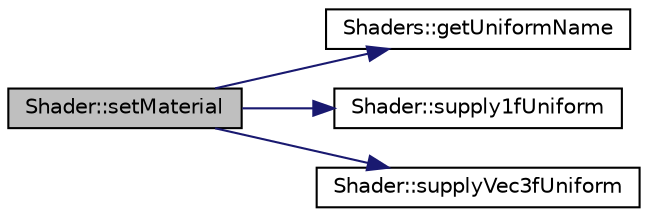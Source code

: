 digraph "Shader::setMaterial"
{
 // INTERACTIVE_SVG=YES
 // LATEX_PDF_SIZE
  edge [fontname="Helvetica",fontsize="10",labelfontname="Helvetica",labelfontsize="10"];
  node [fontname="Helvetica",fontsize="10",shape=record];
  rankdir="LR";
  Node1 [label="Shader::setMaterial",height=0.2,width=0.4,color="black", fillcolor="grey75", style="filled", fontcolor="black",tooltip=" "];
  Node1 -> Node2 [color="midnightblue",fontsize="10",style="solid",fontname="Helvetica"];
  Node2 [label="Shaders::getUniformName",height=0.2,width=0.4,color="black", fillcolor="white", style="filled",URL="$d7/da2/namespace_shaders.html#a25a80e81a8051ed31ecab4ed167b0be8",tooltip=" "];
  Node1 -> Node3 [color="midnightblue",fontsize="10",style="solid",fontname="Helvetica"];
  Node3 [label="Shader::supply1fUniform",height=0.2,width=0.4,color="black", fillcolor="white", style="filled",URL="$d1/d51/class_shader.html#af7b2edf38072fea1836082ab8c6cfbc8",tooltip=" "];
  Node1 -> Node4 [color="midnightblue",fontsize="10",style="solid",fontname="Helvetica"];
  Node4 [label="Shader::supplyVec3fUniform",height=0.2,width=0.4,color="black", fillcolor="white", style="filled",URL="$d1/d51/class_shader.html#a873f88df30cb970cd4dd96c261bb5f77",tooltip=" "];
}
